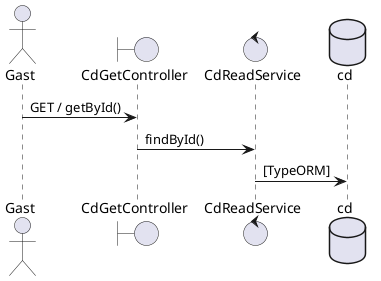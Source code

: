 @startuml Sequenzdiagramm

actor Gast

boundary CdGetController
control CdReadService
database cd

Gast -> CdGetController : GET / getById()
CdGetController -> CdReadService: findById()
CdReadService -> cd: [TypeORM]

@enduml
